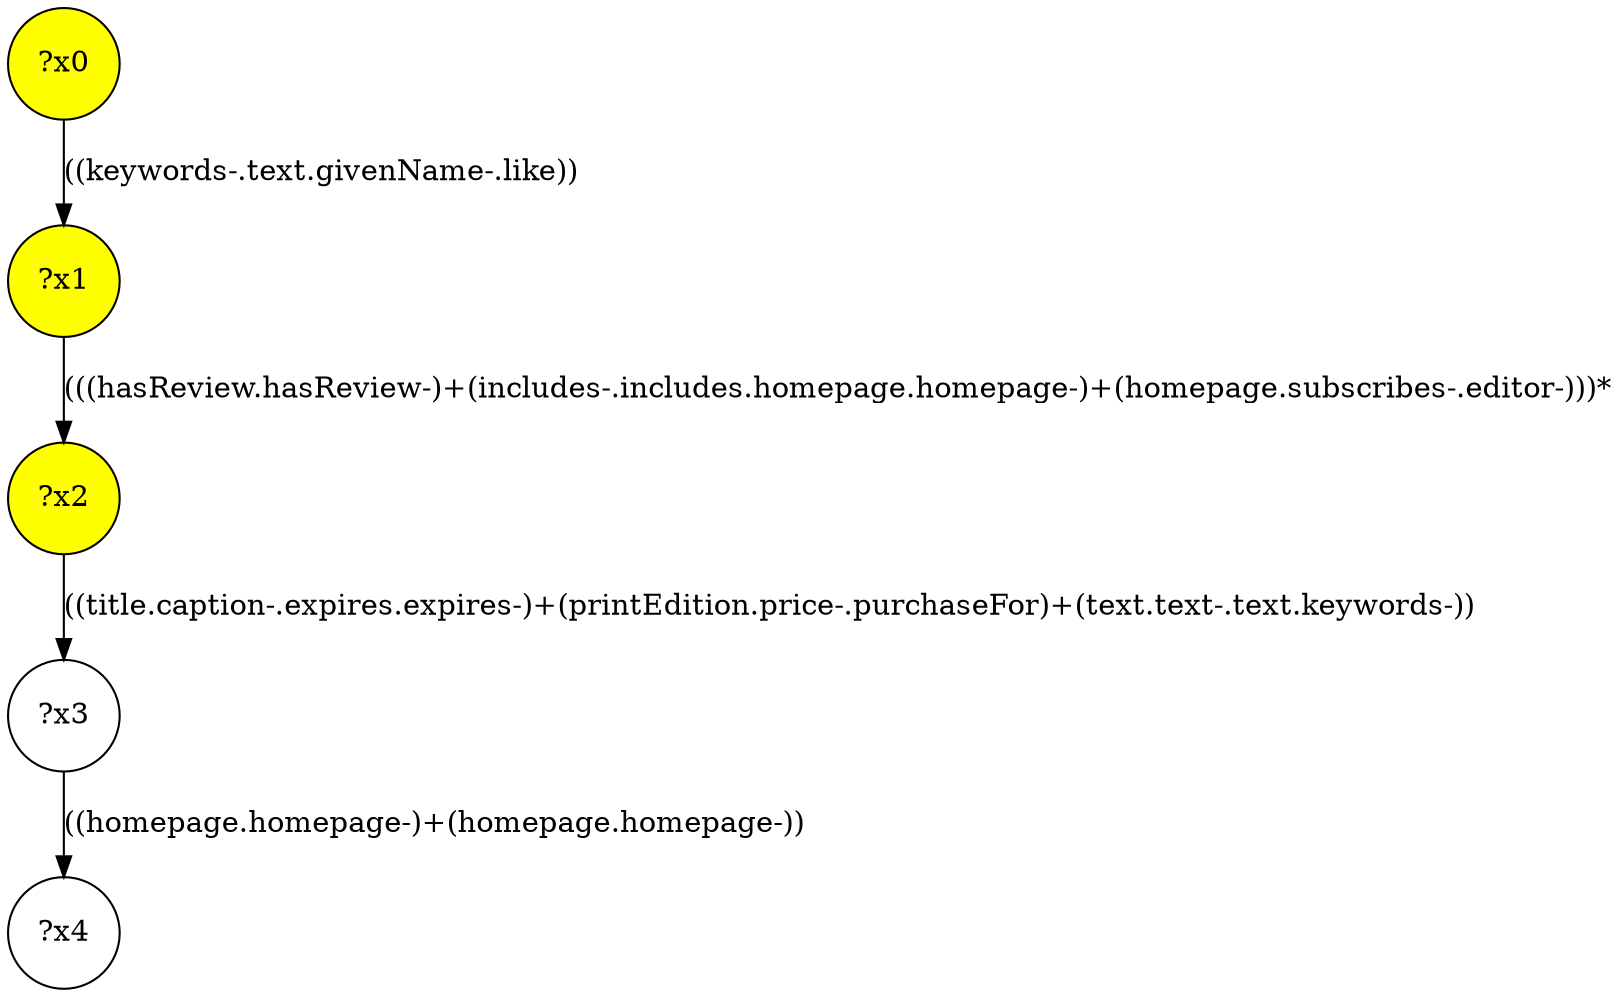 digraph g {
	x1 [fillcolor="yellow", style="filled," shape=circle, label="?x1"];
	x2 [fillcolor="yellow", style="filled," shape=circle, label="?x2"];
	x0 [fillcolor="yellow", style="filled," shape=circle, label="?x0"];
	x0 -> x1 [label="((keywords-.text.givenName-.like))"];
	x1 -> x2 [label="(((hasReview.hasReview-)+(includes-.includes.homepage.homepage-)+(homepage.subscribes-.editor-)))*"];
	x3 [shape=circle, label="?x3"];
	x2 -> x3 [label="((title.caption-.expires.expires-)+(printEdition.price-.purchaseFor)+(text.text-.text.keywords-))"];
	x4 [shape=circle, label="?x4"];
	x3 -> x4 [label="((homepage.homepage-)+(homepage.homepage-))"];
}
